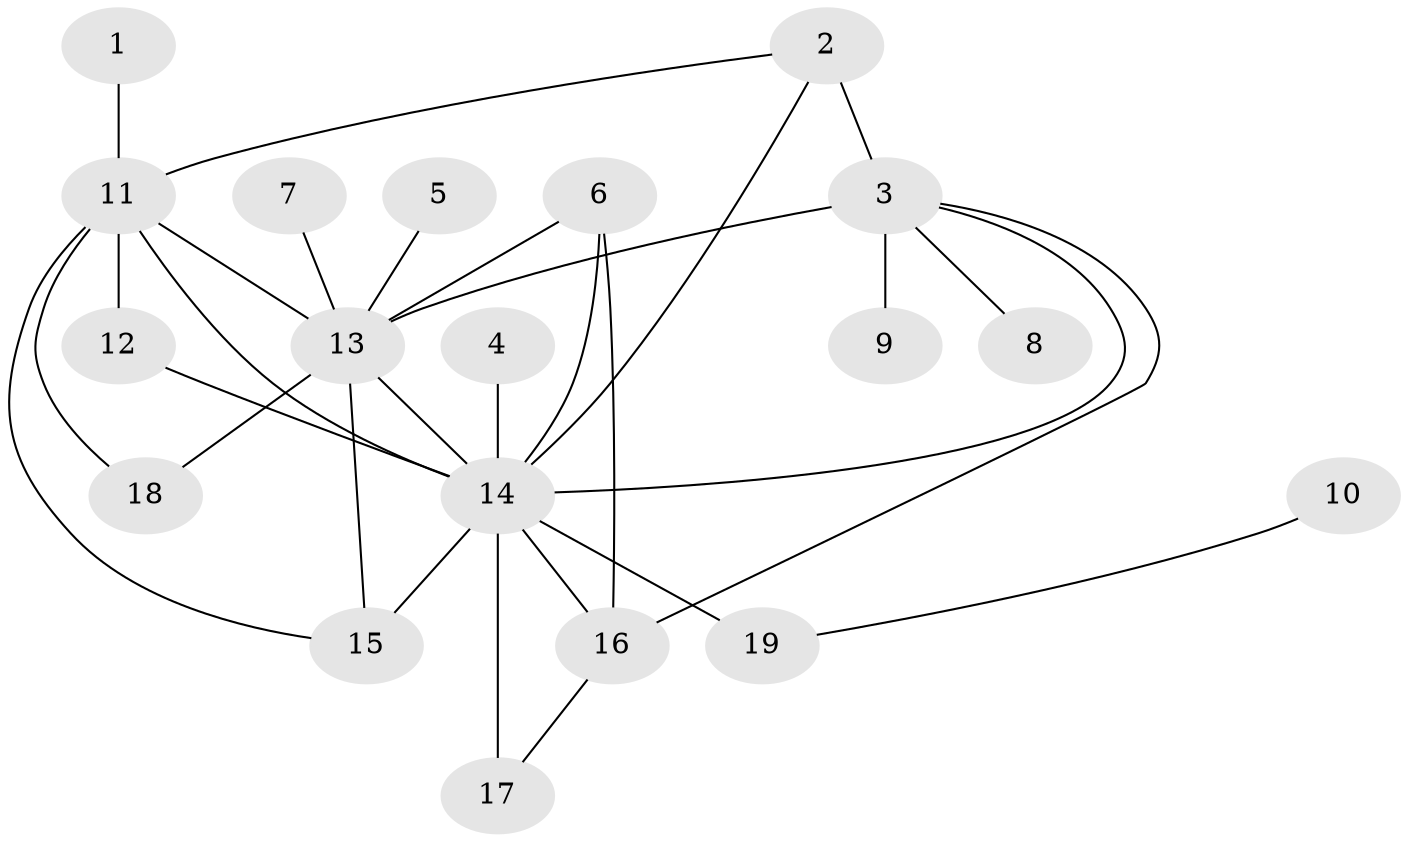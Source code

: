 // original degree distribution, {5: 0.08333333333333333, 6: 0.05, 7: 0.016666666666666666, 10: 0.016666666666666666, 3: 0.05, 9: 0.016666666666666666, 14: 0.016666666666666666, 2: 0.21666666666666667, 11: 0.016666666666666666, 1: 0.5166666666666667}
// Generated by graph-tools (version 1.1) at 2025/37/03/04/25 23:37:49]
// undirected, 19 vertices, 30 edges
graph export_dot {
  node [color=gray90,style=filled];
  1;
  2;
  3;
  4;
  5;
  6;
  7;
  8;
  9;
  10;
  11;
  12;
  13;
  14;
  15;
  16;
  17;
  18;
  19;
  1 -- 11 [weight=1.0];
  2 -- 3 [weight=2.0];
  2 -- 11 [weight=1.0];
  2 -- 14 [weight=1.0];
  3 -- 8 [weight=1.0];
  3 -- 9 [weight=1.0];
  3 -- 13 [weight=2.0];
  3 -- 14 [weight=1.0];
  3 -- 16 [weight=1.0];
  4 -- 14 [weight=1.0];
  5 -- 13 [weight=1.0];
  6 -- 13 [weight=2.0];
  6 -- 14 [weight=1.0];
  6 -- 16 [weight=1.0];
  7 -- 13 [weight=1.0];
  10 -- 19 [weight=1.0];
  11 -- 12 [weight=2.0];
  11 -- 13 [weight=1.0];
  11 -- 14 [weight=1.0];
  11 -- 15 [weight=1.0];
  11 -- 18 [weight=1.0];
  12 -- 14 [weight=1.0];
  13 -- 14 [weight=2.0];
  13 -- 15 [weight=1.0];
  13 -- 18 [weight=1.0];
  14 -- 15 [weight=2.0];
  14 -- 16 [weight=2.0];
  14 -- 17 [weight=2.0];
  14 -- 19 [weight=2.0];
  16 -- 17 [weight=1.0];
}
